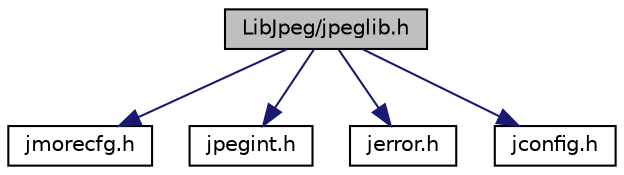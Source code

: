 digraph "LibJpeg/jpeglib.h"
{
 // LATEX_PDF_SIZE
  bgcolor="transparent";
  edge [fontname="Helvetica",fontsize="10",labelfontname="Helvetica",labelfontsize="10"];
  node [fontname="Helvetica",fontsize="10",shape=record];
  Node0 [label="LibJpeg/jpeglib.h",height=0.2,width=0.4,color="black", fillcolor="grey75", style="filled", fontcolor="black",tooltip=" "];
  Node0 -> Node1 [color="midnightblue",fontsize="10",style="solid"];
  Node1 [label="jmorecfg.h",height=0.2,width=0.4,color="black",URL="$jmorecfg_8h.html",tooltip=" "];
  Node0 -> Node2 [color="midnightblue",fontsize="10",style="solid"];
  Node2 [label="jpegint.h",height=0.2,width=0.4,color="black",URL="$jpegint_8h.html",tooltip=" "];
  Node0 -> Node3 [color="midnightblue",fontsize="10",style="solid"];
  Node3 [label="jerror.h",height=0.2,width=0.4,color="black",URL="$jerror_8h.html",tooltip=" "];
  Node0 -> Node4 [color="midnightblue",fontsize="10",style="solid"];
  Node4 [label="jconfig.h",height=0.2,width=0.4,color="black",URL="$jconfig_8h.html",tooltip=" "];
}
